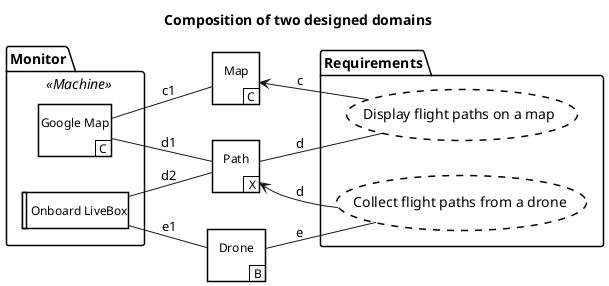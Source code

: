 @startuml
'!include PF.puml
title Composition of two designed domains
left to right direction
domain "Monitor" as M <<Machine>> {
	domain "Google Map" as D1 <<Causal>>
	domain "Onboard LiveBox" as D2 <<Designed>>
}
domain "Map" as D3 <<Causal>>
domain "Path" as D4 <<Lexical>>
domain "Drone" as D5 <<Biddable>>
requirement "Requirements" as R {
	requirement "Display flight paths on a map" as R1
	requirement "Collect flight paths from a drone" as R2
}
R1 -l-> D3: c 
D4 -- R1: d
R2 -l-> D4: d
D5 -- R2: e
D1 -- D3: c1
D1 -- D4: d1
D2 -- D4: d2
D2 -- D5: e1
@enduml
